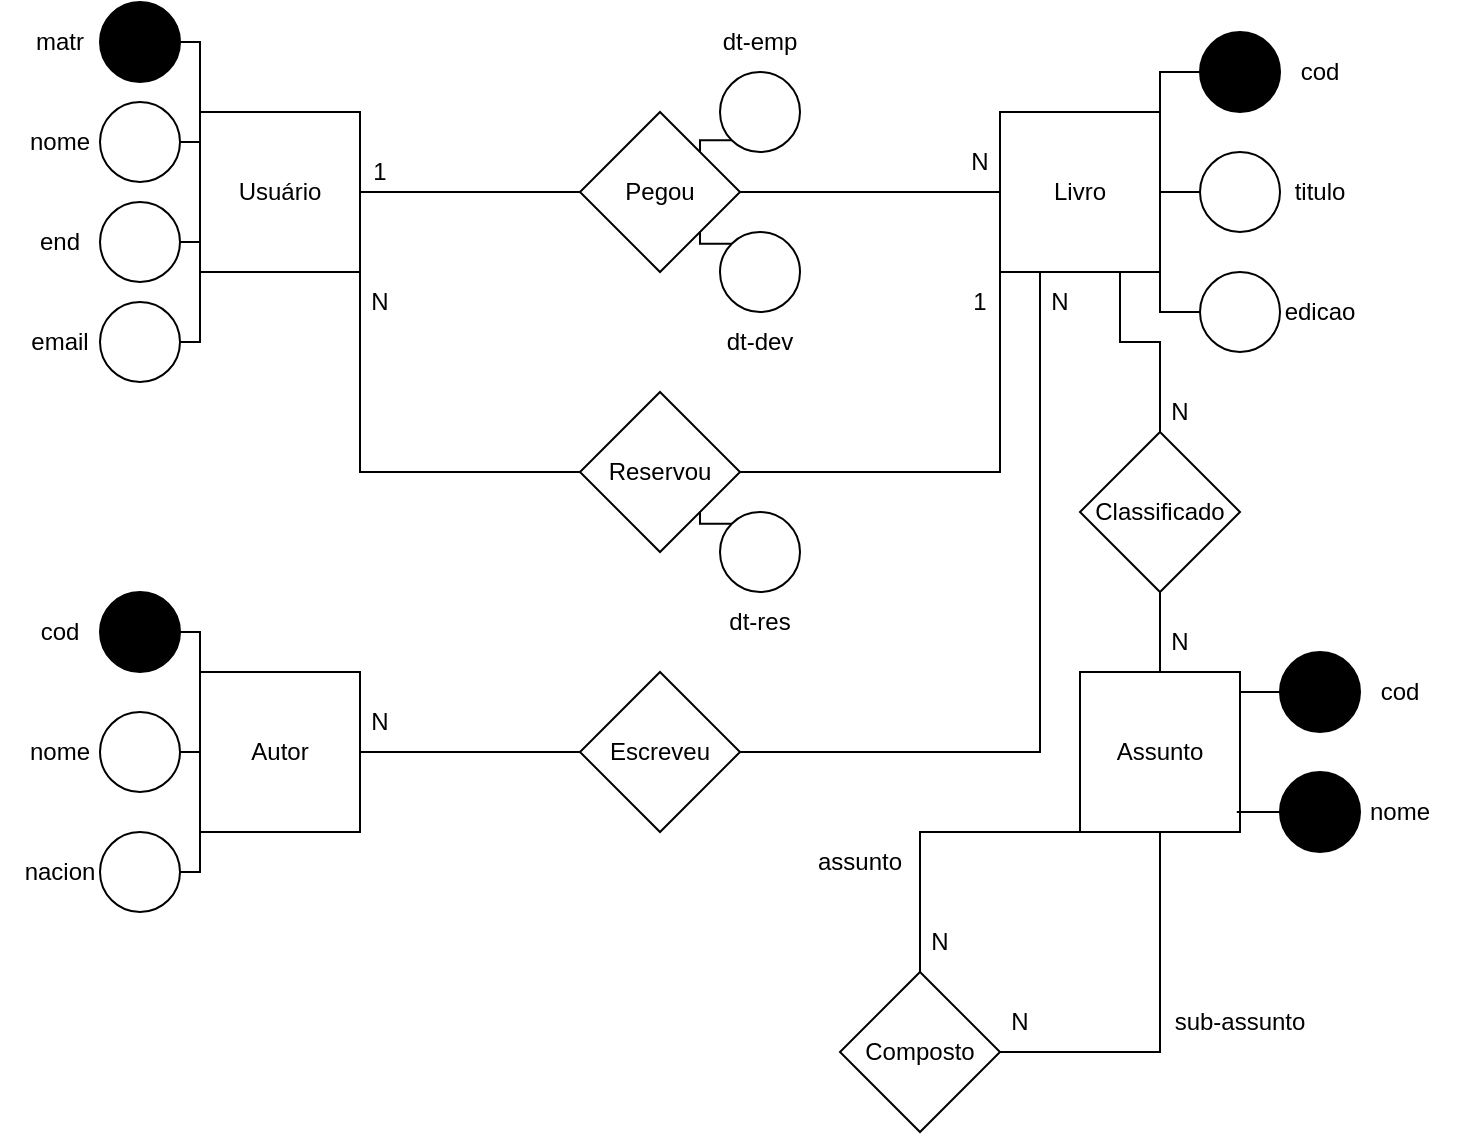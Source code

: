 <mxfile version="24.2.1" type="github">
  <diagram id="R2lEEEUBdFMjLlhIrx00" name="Page-1">
    <mxGraphModel dx="1050" dy="557" grid="1" gridSize="10" guides="1" tooltips="1" connect="1" arrows="1" fold="1" page="1" pageScale="1" pageWidth="1400" pageHeight="850" math="0" shadow="0" extFonts="Permanent Marker^https://fonts.googleapis.com/css?family=Permanent+Marker">
      <root>
        <mxCell id="0" />
        <mxCell id="1" parent="0" />
        <mxCell id="5DY0pSpCPIeUGOgnQsvo-46" style="edgeStyle=orthogonalEdgeStyle;rounded=0;orthogonalLoop=1;jettySize=auto;html=1;exitX=1;exitY=0.5;exitDx=0;exitDy=0;entryX=0;entryY=0.5;entryDx=0;entryDy=0;endArrow=none;endFill=0;" parent="1" source="5DY0pSpCPIeUGOgnQsvo-1" target="5DY0pSpCPIeUGOgnQsvo-19" edge="1">
          <mxGeometry relative="1" as="geometry" />
        </mxCell>
        <mxCell id="9x-W5iKNOteX7X35HXdL-45" style="edgeStyle=orthogonalEdgeStyle;rounded=0;orthogonalLoop=1;jettySize=auto;html=1;exitX=1;exitY=1;exitDx=0;exitDy=0;entryX=0;entryY=0.5;entryDx=0;entryDy=0;endArrow=none;endFill=0;" edge="1" parent="1" source="5DY0pSpCPIeUGOgnQsvo-1" target="5DY0pSpCPIeUGOgnQsvo-20">
          <mxGeometry relative="1" as="geometry" />
        </mxCell>
        <mxCell id="5DY0pSpCPIeUGOgnQsvo-1" value="Usuário" style="whiteSpace=wrap;html=1;aspect=fixed;" parent="1" vertex="1">
          <mxGeometry x="300" y="260" width="80" height="80" as="geometry" />
        </mxCell>
        <mxCell id="9x-W5iKNOteX7X35HXdL-54" style="edgeStyle=orthogonalEdgeStyle;rounded=0;orthogonalLoop=1;jettySize=auto;html=1;exitX=1;exitY=0.5;exitDx=0;exitDy=0;entryX=0;entryY=0;entryDx=0;entryDy=0;endArrow=none;endFill=0;" edge="1" parent="1" source="5DY0pSpCPIeUGOgnQsvo-2" target="5DY0pSpCPIeUGOgnQsvo-1">
          <mxGeometry relative="1" as="geometry" />
        </mxCell>
        <mxCell id="5DY0pSpCPIeUGOgnQsvo-2" value="" style="ellipse;whiteSpace=wrap;html=1;aspect=fixed;fillColor=#000000;" parent="1" vertex="1">
          <mxGeometry x="250" y="205" width="40" height="40" as="geometry" />
        </mxCell>
        <mxCell id="9x-W5iKNOteX7X35HXdL-53" style="edgeStyle=orthogonalEdgeStyle;rounded=0;orthogonalLoop=1;jettySize=auto;html=1;exitX=1;exitY=0.5;exitDx=0;exitDy=0;entryX=0;entryY=0.25;entryDx=0;entryDy=0;endArrow=none;endFill=0;" edge="1" parent="1" source="5DY0pSpCPIeUGOgnQsvo-4" target="5DY0pSpCPIeUGOgnQsvo-1">
          <mxGeometry relative="1" as="geometry" />
        </mxCell>
        <mxCell id="5DY0pSpCPIeUGOgnQsvo-4" value="" style="ellipse;whiteSpace=wrap;html=1;aspect=fixed;" parent="1" vertex="1">
          <mxGeometry x="250" y="255" width="40" height="40" as="geometry" />
        </mxCell>
        <mxCell id="9x-W5iKNOteX7X35HXdL-56" style="edgeStyle=orthogonalEdgeStyle;rounded=0;orthogonalLoop=1;jettySize=auto;html=1;exitX=1;exitY=0.5;exitDx=0;exitDy=0;entryX=0;entryY=0.75;entryDx=0;entryDy=0;endArrow=none;endFill=0;" edge="1" parent="1" source="5DY0pSpCPIeUGOgnQsvo-5" target="5DY0pSpCPIeUGOgnQsvo-1">
          <mxGeometry relative="1" as="geometry" />
        </mxCell>
        <mxCell id="5DY0pSpCPIeUGOgnQsvo-5" value="" style="ellipse;whiteSpace=wrap;html=1;aspect=fixed;" parent="1" vertex="1">
          <mxGeometry x="250" y="305" width="40" height="40" as="geometry" />
        </mxCell>
        <mxCell id="9x-W5iKNOteX7X35HXdL-57" style="edgeStyle=orthogonalEdgeStyle;rounded=0;orthogonalLoop=1;jettySize=auto;html=1;exitX=1;exitY=0.5;exitDx=0;exitDy=0;entryX=0;entryY=1;entryDx=0;entryDy=0;endArrow=none;endFill=0;" edge="1" parent="1" source="5DY0pSpCPIeUGOgnQsvo-6" target="5DY0pSpCPIeUGOgnQsvo-1">
          <mxGeometry relative="1" as="geometry" />
        </mxCell>
        <mxCell id="5DY0pSpCPIeUGOgnQsvo-6" value="" style="ellipse;whiteSpace=wrap;html=1;aspect=fixed;" parent="1" vertex="1">
          <mxGeometry x="250" y="355" width="40" height="40" as="geometry" />
        </mxCell>
        <mxCell id="5DY0pSpCPIeUGOgnQsvo-48" style="edgeStyle=orthogonalEdgeStyle;rounded=0;orthogonalLoop=1;jettySize=auto;html=1;exitX=1;exitY=0.5;exitDx=0;exitDy=0;entryX=0;entryY=0.5;entryDx=0;entryDy=0;endArrow=none;endFill=0;" parent="1" source="5DY0pSpCPIeUGOgnQsvo-7" target="5DY0pSpCPIeUGOgnQsvo-21" edge="1">
          <mxGeometry relative="1" as="geometry" />
        </mxCell>
        <mxCell id="5DY0pSpCPIeUGOgnQsvo-7" value="Autor" style="whiteSpace=wrap;html=1;aspect=fixed;" parent="1" vertex="1">
          <mxGeometry x="300" y="540" width="80" height="80" as="geometry" />
        </mxCell>
        <mxCell id="5DY0pSpCPIeUGOgnQsvo-33" style="edgeStyle=orthogonalEdgeStyle;rounded=0;orthogonalLoop=1;jettySize=auto;html=1;exitX=0.75;exitY=1;exitDx=0;exitDy=0;entryX=0.5;entryY=0;entryDx=0;entryDy=0;endArrow=none;endFill=0;" parent="1" source="5DY0pSpCPIeUGOgnQsvo-8" target="5DY0pSpCPIeUGOgnQsvo-22" edge="1">
          <mxGeometry relative="1" as="geometry">
            <Array as="points">
              <mxPoint x="760" y="375" />
              <mxPoint x="780" y="375" />
            </Array>
          </mxGeometry>
        </mxCell>
        <mxCell id="5DY0pSpCPIeUGOgnQsvo-8" value="Livro" style="whiteSpace=wrap;html=1;aspect=fixed;" parent="1" vertex="1">
          <mxGeometry x="700" y="260" width="80" height="80" as="geometry" />
        </mxCell>
        <mxCell id="5DY0pSpCPIeUGOgnQsvo-34" style="edgeStyle=orthogonalEdgeStyle;rounded=0;orthogonalLoop=1;jettySize=auto;html=1;exitX=0.5;exitY=0;exitDx=0;exitDy=0;entryX=0.5;entryY=1;entryDx=0;entryDy=0;endArrow=none;endFill=0;" parent="1" source="5DY0pSpCPIeUGOgnQsvo-9" target="5DY0pSpCPIeUGOgnQsvo-22" edge="1">
          <mxGeometry relative="1" as="geometry" />
        </mxCell>
        <mxCell id="5DY0pSpCPIeUGOgnQsvo-9" value="Assunto" style="whiteSpace=wrap;html=1;aspect=fixed;" parent="1" vertex="1">
          <mxGeometry x="740" y="540" width="80" height="80" as="geometry" />
        </mxCell>
        <mxCell id="5DY0pSpCPIeUGOgnQsvo-44" style="edgeStyle=orthogonalEdgeStyle;rounded=0;orthogonalLoop=1;jettySize=auto;html=1;exitX=0;exitY=0.5;exitDx=0;exitDy=0;entryX=1;entryY=0;entryDx=0;entryDy=0;endArrow=none;endFill=0;" parent="1" source="5DY0pSpCPIeUGOgnQsvo-13" target="5DY0pSpCPIeUGOgnQsvo-8" edge="1">
          <mxGeometry relative="1" as="geometry" />
        </mxCell>
        <mxCell id="5DY0pSpCPIeUGOgnQsvo-13" value="" style="ellipse;whiteSpace=wrap;html=1;aspect=fixed;fillColor=#000000;" parent="1" vertex="1">
          <mxGeometry x="800" y="220" width="40" height="40" as="geometry" />
        </mxCell>
        <mxCell id="5DY0pSpCPIeUGOgnQsvo-43" style="edgeStyle=orthogonalEdgeStyle;rounded=0;orthogonalLoop=1;jettySize=auto;html=1;exitX=0;exitY=0.5;exitDx=0;exitDy=0;entryX=1;entryY=0.5;entryDx=0;entryDy=0;endArrow=none;endFill=0;" parent="1" source="5DY0pSpCPIeUGOgnQsvo-14" target="5DY0pSpCPIeUGOgnQsvo-8" edge="1">
          <mxGeometry relative="1" as="geometry" />
        </mxCell>
        <mxCell id="5DY0pSpCPIeUGOgnQsvo-14" value="" style="ellipse;whiteSpace=wrap;html=1;aspect=fixed;" parent="1" vertex="1">
          <mxGeometry x="800" y="280" width="40" height="40" as="geometry" />
        </mxCell>
        <mxCell id="5DY0pSpCPIeUGOgnQsvo-42" style="edgeStyle=orthogonalEdgeStyle;rounded=0;orthogonalLoop=1;jettySize=auto;html=1;exitX=0;exitY=0.5;exitDx=0;exitDy=0;entryX=1;entryY=1;entryDx=0;entryDy=0;endArrow=none;endFill=0;" parent="1" source="5DY0pSpCPIeUGOgnQsvo-15" target="5DY0pSpCPIeUGOgnQsvo-8" edge="1">
          <mxGeometry relative="1" as="geometry" />
        </mxCell>
        <mxCell id="5DY0pSpCPIeUGOgnQsvo-15" value="" style="ellipse;whiteSpace=wrap;html=1;aspect=fixed;" parent="1" vertex="1">
          <mxGeometry x="800" y="340" width="40" height="40" as="geometry" />
        </mxCell>
        <mxCell id="5DY0pSpCPIeUGOgnQsvo-17" value="" style="ellipse;whiteSpace=wrap;html=1;aspect=fixed;fillColor=#000000;" parent="1" vertex="1">
          <mxGeometry x="840" y="590" width="40" height="40" as="geometry" />
        </mxCell>
        <mxCell id="5DY0pSpCPIeUGOgnQsvo-18" value="" style="ellipse;whiteSpace=wrap;html=1;aspect=fixed;fillColor=#000000;strokeColor=#000000;" parent="1" vertex="1">
          <mxGeometry x="840" y="530" width="40" height="40" as="geometry" />
        </mxCell>
        <mxCell id="5DY0pSpCPIeUGOgnQsvo-47" style="edgeStyle=orthogonalEdgeStyle;rounded=0;orthogonalLoop=1;jettySize=auto;html=1;exitX=1;exitY=0.5;exitDx=0;exitDy=0;endArrow=none;endFill=0;" parent="1" source="5DY0pSpCPIeUGOgnQsvo-19" target="5DY0pSpCPIeUGOgnQsvo-8" edge="1">
          <mxGeometry relative="1" as="geometry" />
        </mxCell>
        <mxCell id="5DY0pSpCPIeUGOgnQsvo-19" value="Pegou" style="rhombus;whiteSpace=wrap;html=1;" parent="1" vertex="1">
          <mxGeometry x="490" y="260" width="80" height="80" as="geometry" />
        </mxCell>
        <mxCell id="5DY0pSpCPIeUGOgnQsvo-58" style="edgeStyle=orthogonalEdgeStyle;rounded=0;orthogonalLoop=1;jettySize=auto;html=1;exitX=1;exitY=0.5;exitDx=0;exitDy=0;entryX=0;entryY=1;entryDx=0;entryDy=0;endArrow=none;endFill=0;" parent="1" source="5DY0pSpCPIeUGOgnQsvo-20" target="5DY0pSpCPIeUGOgnQsvo-8" edge="1">
          <mxGeometry relative="1" as="geometry">
            <mxPoint x="640" y="330" as="targetPoint" />
          </mxGeometry>
        </mxCell>
        <mxCell id="5DY0pSpCPIeUGOgnQsvo-20" value="Reservou" style="rhombus;whiteSpace=wrap;html=1;" parent="1" vertex="1">
          <mxGeometry x="490" y="400" width="80" height="80" as="geometry" />
        </mxCell>
        <mxCell id="5DY0pSpCPIeUGOgnQsvo-57" style="edgeStyle=orthogonalEdgeStyle;rounded=0;orthogonalLoop=1;jettySize=auto;html=1;exitX=1;exitY=0.5;exitDx=0;exitDy=0;entryX=0.5;entryY=1;entryDx=0;entryDy=0;endArrow=none;endFill=0;" parent="1" source="5DY0pSpCPIeUGOgnQsvo-21" target="5DY0pSpCPIeUGOgnQsvo-8" edge="1">
          <mxGeometry relative="1" as="geometry">
            <mxPoint x="720" y="360" as="targetPoint" />
            <Array as="points">
              <mxPoint x="720" y="580" />
              <mxPoint x="720" y="340" />
            </Array>
          </mxGeometry>
        </mxCell>
        <mxCell id="5DY0pSpCPIeUGOgnQsvo-21" value="Escreveu" style="rhombus;whiteSpace=wrap;html=1;" parent="1" vertex="1">
          <mxGeometry x="490" y="540" width="80" height="80" as="geometry" />
        </mxCell>
        <mxCell id="5DY0pSpCPIeUGOgnQsvo-22" value="Classificado" style="rhombus;whiteSpace=wrap;html=1;" parent="1" vertex="1">
          <mxGeometry x="740" y="420" width="80" height="80" as="geometry" />
        </mxCell>
        <mxCell id="5DY0pSpCPIeUGOgnQsvo-59" style="edgeStyle=orthogonalEdgeStyle;rounded=0;orthogonalLoop=1;jettySize=auto;html=1;exitX=1;exitY=0.5;exitDx=0;exitDy=0;entryX=0.5;entryY=1;entryDx=0;entryDy=0;endArrow=none;endFill=0;" parent="1" source="5DY0pSpCPIeUGOgnQsvo-23" target="5DY0pSpCPIeUGOgnQsvo-9" edge="1">
          <mxGeometry relative="1" as="geometry">
            <mxPoint x="720" y="630" as="targetPoint" />
            <Array as="points">
              <mxPoint x="780" y="730" />
            </Array>
          </mxGeometry>
        </mxCell>
        <mxCell id="5DY0pSpCPIeUGOgnQsvo-60" style="edgeStyle=orthogonalEdgeStyle;rounded=0;orthogonalLoop=1;jettySize=auto;html=1;exitX=0.5;exitY=0;exitDx=0;exitDy=0;endArrow=none;endFill=0;" parent="1" source="5DY0pSpCPIeUGOgnQsvo-23" edge="1">
          <mxGeometry relative="1" as="geometry">
            <mxPoint x="740" y="620" as="targetPoint" />
            <Array as="points">
              <mxPoint x="660" y="620" />
            </Array>
          </mxGeometry>
        </mxCell>
        <mxCell id="5DY0pSpCPIeUGOgnQsvo-23" value="Composto" style="rhombus;whiteSpace=wrap;html=1;" parent="1" vertex="1">
          <mxGeometry x="620" y="690" width="80" height="80" as="geometry" />
        </mxCell>
        <mxCell id="5DY0pSpCPIeUGOgnQsvo-41" style="edgeStyle=orthogonalEdgeStyle;rounded=0;orthogonalLoop=1;jettySize=auto;html=1;exitX=0;exitY=1;exitDx=0;exitDy=0;entryX=1;entryY=0;entryDx=0;entryDy=0;endArrow=none;endFill=0;" parent="1" source="5DY0pSpCPIeUGOgnQsvo-24" target="5DY0pSpCPIeUGOgnQsvo-19" edge="1">
          <mxGeometry relative="1" as="geometry" />
        </mxCell>
        <mxCell id="5DY0pSpCPIeUGOgnQsvo-24" value="" style="ellipse;whiteSpace=wrap;html=1;aspect=fixed;" parent="1" vertex="1">
          <mxGeometry x="560" y="240" width="40" height="40" as="geometry" />
        </mxCell>
        <mxCell id="5DY0pSpCPIeUGOgnQsvo-40" style="edgeStyle=orthogonalEdgeStyle;rounded=0;orthogonalLoop=1;jettySize=auto;html=1;exitX=0;exitY=0;exitDx=0;exitDy=0;entryX=1;entryY=1;entryDx=0;entryDy=0;endArrow=none;endFill=0;" parent="1" source="5DY0pSpCPIeUGOgnQsvo-25" target="5DY0pSpCPIeUGOgnQsvo-19" edge="1">
          <mxGeometry relative="1" as="geometry" />
        </mxCell>
        <mxCell id="5DY0pSpCPIeUGOgnQsvo-25" value="" style="ellipse;whiteSpace=wrap;html=1;aspect=fixed;" parent="1" vertex="1">
          <mxGeometry x="560" y="320" width="40" height="40" as="geometry" />
        </mxCell>
        <mxCell id="5DY0pSpCPIeUGOgnQsvo-39" style="edgeStyle=orthogonalEdgeStyle;rounded=0;orthogonalLoop=1;jettySize=auto;html=1;exitX=0;exitY=0;exitDx=0;exitDy=0;entryX=1;entryY=1;entryDx=0;entryDy=0;endArrow=none;endFill=0;" parent="1" source="5DY0pSpCPIeUGOgnQsvo-26" target="5DY0pSpCPIeUGOgnQsvo-20" edge="1">
          <mxGeometry relative="1" as="geometry" />
        </mxCell>
        <mxCell id="5DY0pSpCPIeUGOgnQsvo-26" value="" style="ellipse;whiteSpace=wrap;html=1;aspect=fixed;" parent="1" vertex="1">
          <mxGeometry x="560" y="460" width="40" height="40" as="geometry" />
        </mxCell>
        <mxCell id="5DY0pSpCPIeUGOgnQsvo-37" style="edgeStyle=orthogonalEdgeStyle;rounded=0;orthogonalLoop=1;jettySize=auto;html=1;exitX=0;exitY=0.5;exitDx=0;exitDy=0;entryX=0.98;entryY=0.878;entryDx=0;entryDy=0;entryPerimeter=0;endArrow=none;endFill=0;" parent="1" source="5DY0pSpCPIeUGOgnQsvo-17" target="5DY0pSpCPIeUGOgnQsvo-9" edge="1">
          <mxGeometry relative="1" as="geometry" />
        </mxCell>
        <mxCell id="5DY0pSpCPIeUGOgnQsvo-38" style="edgeStyle=orthogonalEdgeStyle;rounded=0;orthogonalLoop=1;jettySize=auto;html=1;exitX=0;exitY=0.5;exitDx=0;exitDy=0;entryX=1;entryY=0.125;entryDx=0;entryDy=0;entryPerimeter=0;endArrow=none;endFill=0;" parent="1" source="5DY0pSpCPIeUGOgnQsvo-18" target="5DY0pSpCPIeUGOgnQsvo-9" edge="1">
          <mxGeometry relative="1" as="geometry" />
        </mxCell>
        <mxCell id="9x-W5iKNOteX7X35HXdL-17" style="edgeStyle=orthogonalEdgeStyle;rounded=0;orthogonalLoop=1;jettySize=auto;html=1;exitX=1;exitY=0.5;exitDx=0;exitDy=0;entryX=0;entryY=0;entryDx=0;entryDy=0;endArrow=none;endFill=0;" edge="1" parent="1" source="9x-W5iKNOteX7X35HXdL-14" target="5DY0pSpCPIeUGOgnQsvo-7">
          <mxGeometry relative="1" as="geometry" />
        </mxCell>
        <mxCell id="9x-W5iKNOteX7X35HXdL-14" value="" style="ellipse;whiteSpace=wrap;html=1;aspect=fixed;fillColor=#000000;" vertex="1" parent="1">
          <mxGeometry x="250" y="500" width="40" height="40" as="geometry" />
        </mxCell>
        <mxCell id="9x-W5iKNOteX7X35HXdL-18" style="edgeStyle=orthogonalEdgeStyle;rounded=0;orthogonalLoop=1;jettySize=auto;html=1;exitX=1;exitY=0.5;exitDx=0;exitDy=0;entryX=0;entryY=0.5;entryDx=0;entryDy=0;endArrow=none;endFill=0;" edge="1" parent="1" source="9x-W5iKNOteX7X35HXdL-15" target="5DY0pSpCPIeUGOgnQsvo-7">
          <mxGeometry relative="1" as="geometry" />
        </mxCell>
        <mxCell id="9x-W5iKNOteX7X35HXdL-15" value="" style="ellipse;whiteSpace=wrap;html=1;aspect=fixed;" vertex="1" parent="1">
          <mxGeometry x="250" y="560" width="40" height="40" as="geometry" />
        </mxCell>
        <mxCell id="9x-W5iKNOteX7X35HXdL-19" style="edgeStyle=orthogonalEdgeStyle;rounded=0;orthogonalLoop=1;jettySize=auto;html=1;exitX=1;exitY=0.5;exitDx=0;exitDy=0;entryX=0;entryY=1;entryDx=0;entryDy=0;endArrow=none;endFill=0;" edge="1" parent="1" source="9x-W5iKNOteX7X35HXdL-16" target="5DY0pSpCPIeUGOgnQsvo-7">
          <mxGeometry relative="1" as="geometry" />
        </mxCell>
        <mxCell id="9x-W5iKNOteX7X35HXdL-16" value="" style="ellipse;whiteSpace=wrap;html=1;aspect=fixed;" vertex="1" parent="1">
          <mxGeometry x="250" y="620" width="40" height="40" as="geometry" />
        </mxCell>
        <mxCell id="9x-W5iKNOteX7X35HXdL-20" value="matr" style="text;html=1;align=center;verticalAlign=middle;whiteSpace=wrap;rounded=0;" vertex="1" parent="1">
          <mxGeometry x="200" y="210" width="60" height="30" as="geometry" />
        </mxCell>
        <mxCell id="9x-W5iKNOteX7X35HXdL-21" value="email" style="text;html=1;align=center;verticalAlign=middle;whiteSpace=wrap;rounded=0;" vertex="1" parent="1">
          <mxGeometry x="200" y="360" width="60" height="30" as="geometry" />
        </mxCell>
        <mxCell id="9x-W5iKNOteX7X35HXdL-22" value="nome" style="text;html=1;align=center;verticalAlign=middle;whiteSpace=wrap;rounded=0;" vertex="1" parent="1">
          <mxGeometry x="200" y="260" width="60" height="30" as="geometry" />
        </mxCell>
        <mxCell id="9x-W5iKNOteX7X35HXdL-23" value="end" style="text;html=1;align=center;verticalAlign=middle;whiteSpace=wrap;rounded=0;" vertex="1" parent="1">
          <mxGeometry x="200" y="310" width="60" height="30" as="geometry" />
        </mxCell>
        <mxCell id="9x-W5iKNOteX7X35HXdL-24" value="dt-emp" style="text;html=1;align=center;verticalAlign=middle;whiteSpace=wrap;rounded=0;" vertex="1" parent="1">
          <mxGeometry x="550" y="210" width="60" height="30" as="geometry" />
        </mxCell>
        <mxCell id="9x-W5iKNOteX7X35HXdL-26" value="dt-dev" style="text;html=1;align=center;verticalAlign=middle;whiteSpace=wrap;rounded=0;" vertex="1" parent="1">
          <mxGeometry x="550" y="360" width="60" height="30" as="geometry" />
        </mxCell>
        <mxCell id="9x-W5iKNOteX7X35HXdL-27" value="dt-res" style="text;html=1;align=center;verticalAlign=middle;whiteSpace=wrap;rounded=0;" vertex="1" parent="1">
          <mxGeometry x="550" y="500" width="60" height="30" as="geometry" />
        </mxCell>
        <mxCell id="9x-W5iKNOteX7X35HXdL-28" value="1" style="text;html=1;align=center;verticalAlign=middle;whiteSpace=wrap;rounded=0;" vertex="1" parent="1">
          <mxGeometry x="360" y="275" width="60" height="30" as="geometry" />
        </mxCell>
        <mxCell id="9x-W5iKNOteX7X35HXdL-29" value="N" style="text;html=1;align=center;verticalAlign=middle;whiteSpace=wrap;rounded=0;" vertex="1" parent="1">
          <mxGeometry x="660" y="270" width="60" height="30" as="geometry" />
        </mxCell>
        <mxCell id="9x-W5iKNOteX7X35HXdL-30" value="cod" style="text;html=1;align=center;verticalAlign=middle;whiteSpace=wrap;rounded=0;" vertex="1" parent="1">
          <mxGeometry x="830" y="225" width="60" height="30" as="geometry" />
        </mxCell>
        <mxCell id="9x-W5iKNOteX7X35HXdL-31" value="titulo" style="text;html=1;align=center;verticalAlign=middle;whiteSpace=wrap;rounded=0;" vertex="1" parent="1">
          <mxGeometry x="830" y="285" width="60" height="30" as="geometry" />
        </mxCell>
        <mxCell id="9x-W5iKNOteX7X35HXdL-32" value="edicao" style="text;html=1;align=center;verticalAlign=middle;whiteSpace=wrap;rounded=0;" vertex="1" parent="1">
          <mxGeometry x="830" y="345" width="60" height="30" as="geometry" />
        </mxCell>
        <mxCell id="9x-W5iKNOteX7X35HXdL-33" value="cod" style="text;html=1;align=center;verticalAlign=middle;whiteSpace=wrap;rounded=0;" vertex="1" parent="1">
          <mxGeometry x="870" y="535" width="60" height="30" as="geometry" />
        </mxCell>
        <mxCell id="9x-W5iKNOteX7X35HXdL-36" value="nome" style="text;html=1;align=center;verticalAlign=middle;whiteSpace=wrap;rounded=0;" vertex="1" parent="1">
          <mxGeometry x="870" y="595" width="60" height="30" as="geometry" />
        </mxCell>
        <mxCell id="9x-W5iKNOteX7X35HXdL-37" value="cod" style="text;html=1;align=center;verticalAlign=middle;whiteSpace=wrap;rounded=0;" vertex="1" parent="1">
          <mxGeometry x="200" y="505" width="60" height="30" as="geometry" />
        </mxCell>
        <mxCell id="9x-W5iKNOteX7X35HXdL-38" value="nome" style="text;html=1;align=center;verticalAlign=middle;whiteSpace=wrap;rounded=0;" vertex="1" parent="1">
          <mxGeometry x="200" y="565" width="60" height="30" as="geometry" />
        </mxCell>
        <mxCell id="9x-W5iKNOteX7X35HXdL-39" value="nacion" style="text;html=1;align=center;verticalAlign=middle;whiteSpace=wrap;rounded=0;" vertex="1" parent="1">
          <mxGeometry x="200" y="625" width="60" height="30" as="geometry" />
        </mxCell>
        <mxCell id="9x-W5iKNOteX7X35HXdL-40" value="N" style="text;html=1;align=center;verticalAlign=middle;whiteSpace=wrap;rounded=0;" vertex="1" parent="1">
          <mxGeometry x="360" y="550" width="60" height="30" as="geometry" />
        </mxCell>
        <mxCell id="9x-W5iKNOteX7X35HXdL-41" value="sub-assunto" style="text;html=1;align=center;verticalAlign=middle;whiteSpace=wrap;rounded=0;" vertex="1" parent="1">
          <mxGeometry x="785" y="700" width="70" height="30" as="geometry" />
        </mxCell>
        <mxCell id="9x-W5iKNOteX7X35HXdL-42" value="assunto" style="text;html=1;align=center;verticalAlign=middle;whiteSpace=wrap;rounded=0;" vertex="1" parent="1">
          <mxGeometry x="600" y="620" width="60" height="30" as="geometry" />
        </mxCell>
        <mxCell id="9x-W5iKNOteX7X35HXdL-43" value="N" style="text;html=1;align=center;verticalAlign=middle;whiteSpace=wrap;rounded=0;" vertex="1" parent="1">
          <mxGeometry x="760" y="510" width="60" height="30" as="geometry" />
        </mxCell>
        <mxCell id="9x-W5iKNOteX7X35HXdL-44" value="N" style="text;html=1;align=center;verticalAlign=middle;whiteSpace=wrap;rounded=0;" vertex="1" parent="1">
          <mxGeometry x="760" y="395" width="60" height="30" as="geometry" />
        </mxCell>
        <mxCell id="9x-W5iKNOteX7X35HXdL-46" value="N" style="text;html=1;align=center;verticalAlign=middle;whiteSpace=wrap;rounded=0;" vertex="1" parent="1">
          <mxGeometry x="360" y="340" width="60" height="30" as="geometry" />
        </mxCell>
        <mxCell id="9x-W5iKNOteX7X35HXdL-47" value="N" style="text;html=1;align=center;verticalAlign=middle;whiteSpace=wrap;rounded=0;" vertex="1" parent="1">
          <mxGeometry x="640" y="660" width="60" height="30" as="geometry" />
        </mxCell>
        <mxCell id="9x-W5iKNOteX7X35HXdL-48" value="N" style="text;html=1;align=center;verticalAlign=middle;whiteSpace=wrap;rounded=0;" vertex="1" parent="1">
          <mxGeometry x="680" y="700" width="60" height="30" as="geometry" />
        </mxCell>
        <mxCell id="9x-W5iKNOteX7X35HXdL-49" value="N" style="text;html=1;align=center;verticalAlign=middle;whiteSpace=wrap;rounded=0;" vertex="1" parent="1">
          <mxGeometry x="700" y="340" width="60" height="30" as="geometry" />
        </mxCell>
        <mxCell id="9x-W5iKNOteX7X35HXdL-50" value="1" style="text;html=1;align=center;verticalAlign=middle;whiteSpace=wrap;rounded=0;" vertex="1" parent="1">
          <mxGeometry x="660" y="340" width="60" height="30" as="geometry" />
        </mxCell>
      </root>
    </mxGraphModel>
  </diagram>
</mxfile>
